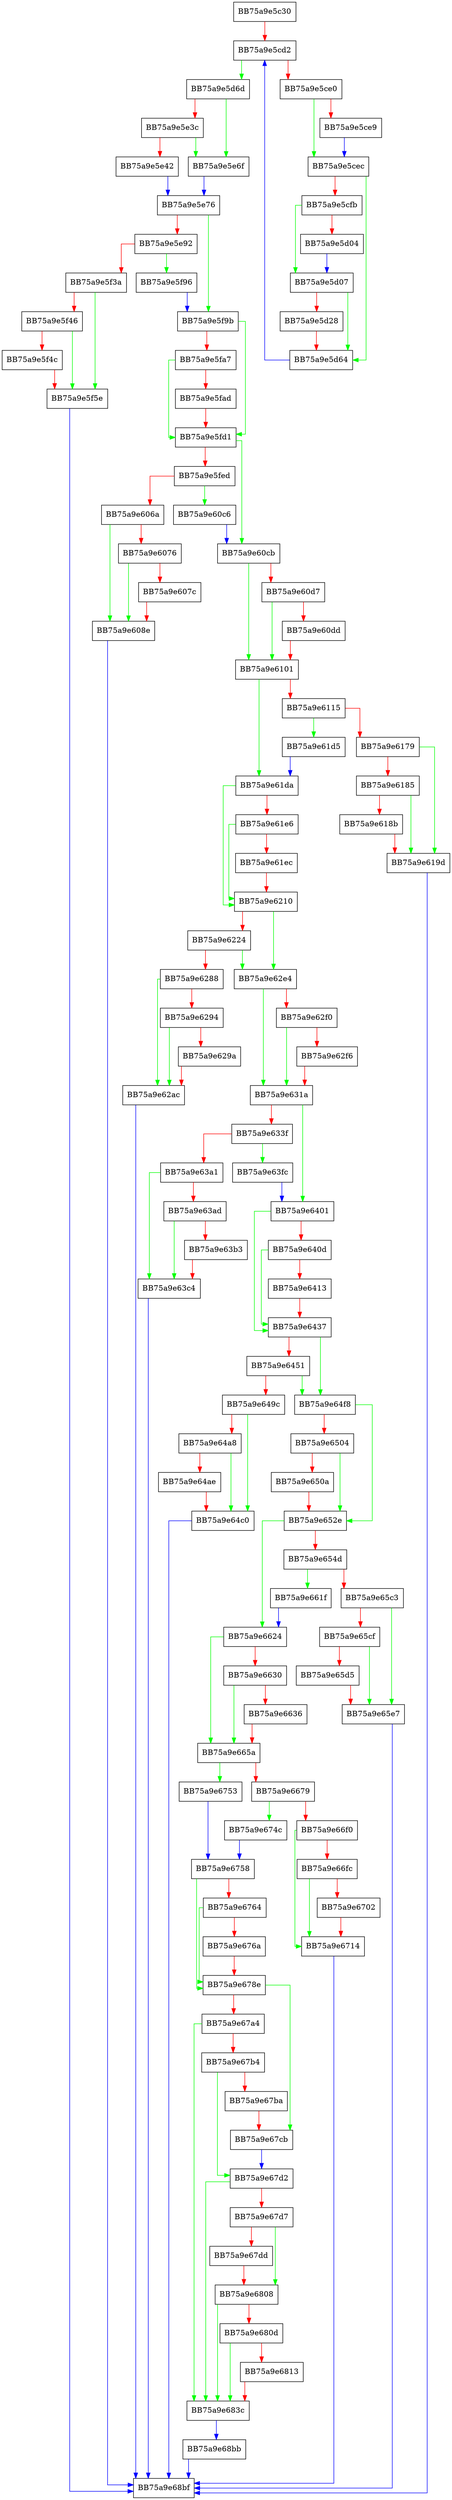 digraph ScanHelperWin3264 {
  node [shape="box"];
  graph [splines=ortho];
  BB75a9e5c30 -> BB75a9e5cd2 [color="red"];
  BB75a9e5cd2 -> BB75a9e5d6d [color="green"];
  BB75a9e5cd2 -> BB75a9e5ce0 [color="red"];
  BB75a9e5ce0 -> BB75a9e5cec [color="green"];
  BB75a9e5ce0 -> BB75a9e5ce9 [color="red"];
  BB75a9e5ce9 -> BB75a9e5cec [color="blue"];
  BB75a9e5cec -> BB75a9e5d64 [color="green"];
  BB75a9e5cec -> BB75a9e5cfb [color="red"];
  BB75a9e5cfb -> BB75a9e5d07 [color="green"];
  BB75a9e5cfb -> BB75a9e5d04 [color="red"];
  BB75a9e5d04 -> BB75a9e5d07 [color="blue"];
  BB75a9e5d07 -> BB75a9e5d64 [color="green"];
  BB75a9e5d07 -> BB75a9e5d28 [color="red"];
  BB75a9e5d28 -> BB75a9e5d64 [color="red"];
  BB75a9e5d64 -> BB75a9e5cd2 [color="blue"];
  BB75a9e5d6d -> BB75a9e5e6f [color="green"];
  BB75a9e5d6d -> BB75a9e5e3c [color="red"];
  BB75a9e5e3c -> BB75a9e5e6f [color="green"];
  BB75a9e5e3c -> BB75a9e5e42 [color="red"];
  BB75a9e5e42 -> BB75a9e5e76 [color="blue"];
  BB75a9e5e6f -> BB75a9e5e76 [color="blue"];
  BB75a9e5e76 -> BB75a9e5f9b [color="green"];
  BB75a9e5e76 -> BB75a9e5e92 [color="red"];
  BB75a9e5e92 -> BB75a9e5f96 [color="green"];
  BB75a9e5e92 -> BB75a9e5f3a [color="red"];
  BB75a9e5f3a -> BB75a9e5f5e [color="green"];
  BB75a9e5f3a -> BB75a9e5f46 [color="red"];
  BB75a9e5f46 -> BB75a9e5f5e [color="green"];
  BB75a9e5f46 -> BB75a9e5f4c [color="red"];
  BB75a9e5f4c -> BB75a9e5f5e [color="red"];
  BB75a9e5f5e -> BB75a9e68bf [color="blue"];
  BB75a9e5f96 -> BB75a9e5f9b [color="blue"];
  BB75a9e5f9b -> BB75a9e5fd1 [color="green"];
  BB75a9e5f9b -> BB75a9e5fa7 [color="red"];
  BB75a9e5fa7 -> BB75a9e5fd1 [color="green"];
  BB75a9e5fa7 -> BB75a9e5fad [color="red"];
  BB75a9e5fad -> BB75a9e5fd1 [color="red"];
  BB75a9e5fd1 -> BB75a9e60cb [color="green"];
  BB75a9e5fd1 -> BB75a9e5fed [color="red"];
  BB75a9e5fed -> BB75a9e60c6 [color="green"];
  BB75a9e5fed -> BB75a9e606a [color="red"];
  BB75a9e606a -> BB75a9e608e [color="green"];
  BB75a9e606a -> BB75a9e6076 [color="red"];
  BB75a9e6076 -> BB75a9e608e [color="green"];
  BB75a9e6076 -> BB75a9e607c [color="red"];
  BB75a9e607c -> BB75a9e608e [color="red"];
  BB75a9e608e -> BB75a9e68bf [color="blue"];
  BB75a9e60c6 -> BB75a9e60cb [color="blue"];
  BB75a9e60cb -> BB75a9e6101 [color="green"];
  BB75a9e60cb -> BB75a9e60d7 [color="red"];
  BB75a9e60d7 -> BB75a9e6101 [color="green"];
  BB75a9e60d7 -> BB75a9e60dd [color="red"];
  BB75a9e60dd -> BB75a9e6101 [color="red"];
  BB75a9e6101 -> BB75a9e61da [color="green"];
  BB75a9e6101 -> BB75a9e6115 [color="red"];
  BB75a9e6115 -> BB75a9e61d5 [color="green"];
  BB75a9e6115 -> BB75a9e6179 [color="red"];
  BB75a9e6179 -> BB75a9e619d [color="green"];
  BB75a9e6179 -> BB75a9e6185 [color="red"];
  BB75a9e6185 -> BB75a9e619d [color="green"];
  BB75a9e6185 -> BB75a9e618b [color="red"];
  BB75a9e618b -> BB75a9e619d [color="red"];
  BB75a9e619d -> BB75a9e68bf [color="blue"];
  BB75a9e61d5 -> BB75a9e61da [color="blue"];
  BB75a9e61da -> BB75a9e6210 [color="green"];
  BB75a9e61da -> BB75a9e61e6 [color="red"];
  BB75a9e61e6 -> BB75a9e6210 [color="green"];
  BB75a9e61e6 -> BB75a9e61ec [color="red"];
  BB75a9e61ec -> BB75a9e6210 [color="red"];
  BB75a9e6210 -> BB75a9e62e4 [color="green"];
  BB75a9e6210 -> BB75a9e6224 [color="red"];
  BB75a9e6224 -> BB75a9e62e4 [color="green"];
  BB75a9e6224 -> BB75a9e6288 [color="red"];
  BB75a9e6288 -> BB75a9e62ac [color="green"];
  BB75a9e6288 -> BB75a9e6294 [color="red"];
  BB75a9e6294 -> BB75a9e62ac [color="green"];
  BB75a9e6294 -> BB75a9e629a [color="red"];
  BB75a9e629a -> BB75a9e62ac [color="red"];
  BB75a9e62ac -> BB75a9e68bf [color="blue"];
  BB75a9e62e4 -> BB75a9e631a [color="green"];
  BB75a9e62e4 -> BB75a9e62f0 [color="red"];
  BB75a9e62f0 -> BB75a9e631a [color="green"];
  BB75a9e62f0 -> BB75a9e62f6 [color="red"];
  BB75a9e62f6 -> BB75a9e631a [color="red"];
  BB75a9e631a -> BB75a9e6401 [color="green"];
  BB75a9e631a -> BB75a9e633f [color="red"];
  BB75a9e633f -> BB75a9e63fc [color="green"];
  BB75a9e633f -> BB75a9e63a1 [color="red"];
  BB75a9e63a1 -> BB75a9e63c4 [color="green"];
  BB75a9e63a1 -> BB75a9e63ad [color="red"];
  BB75a9e63ad -> BB75a9e63c4 [color="green"];
  BB75a9e63ad -> BB75a9e63b3 [color="red"];
  BB75a9e63b3 -> BB75a9e63c4 [color="red"];
  BB75a9e63c4 -> BB75a9e68bf [color="blue"];
  BB75a9e63fc -> BB75a9e6401 [color="blue"];
  BB75a9e6401 -> BB75a9e6437 [color="green"];
  BB75a9e6401 -> BB75a9e640d [color="red"];
  BB75a9e640d -> BB75a9e6437 [color="green"];
  BB75a9e640d -> BB75a9e6413 [color="red"];
  BB75a9e6413 -> BB75a9e6437 [color="red"];
  BB75a9e6437 -> BB75a9e64f8 [color="green"];
  BB75a9e6437 -> BB75a9e6451 [color="red"];
  BB75a9e6451 -> BB75a9e64f8 [color="green"];
  BB75a9e6451 -> BB75a9e649c [color="red"];
  BB75a9e649c -> BB75a9e64c0 [color="green"];
  BB75a9e649c -> BB75a9e64a8 [color="red"];
  BB75a9e64a8 -> BB75a9e64c0 [color="green"];
  BB75a9e64a8 -> BB75a9e64ae [color="red"];
  BB75a9e64ae -> BB75a9e64c0 [color="red"];
  BB75a9e64c0 -> BB75a9e68bf [color="blue"];
  BB75a9e64f8 -> BB75a9e652e [color="green"];
  BB75a9e64f8 -> BB75a9e6504 [color="red"];
  BB75a9e6504 -> BB75a9e652e [color="green"];
  BB75a9e6504 -> BB75a9e650a [color="red"];
  BB75a9e650a -> BB75a9e652e [color="red"];
  BB75a9e652e -> BB75a9e6624 [color="green"];
  BB75a9e652e -> BB75a9e654d [color="red"];
  BB75a9e654d -> BB75a9e661f [color="green"];
  BB75a9e654d -> BB75a9e65c3 [color="red"];
  BB75a9e65c3 -> BB75a9e65e7 [color="green"];
  BB75a9e65c3 -> BB75a9e65cf [color="red"];
  BB75a9e65cf -> BB75a9e65e7 [color="green"];
  BB75a9e65cf -> BB75a9e65d5 [color="red"];
  BB75a9e65d5 -> BB75a9e65e7 [color="red"];
  BB75a9e65e7 -> BB75a9e68bf [color="blue"];
  BB75a9e661f -> BB75a9e6624 [color="blue"];
  BB75a9e6624 -> BB75a9e665a [color="green"];
  BB75a9e6624 -> BB75a9e6630 [color="red"];
  BB75a9e6630 -> BB75a9e665a [color="green"];
  BB75a9e6630 -> BB75a9e6636 [color="red"];
  BB75a9e6636 -> BB75a9e665a [color="red"];
  BB75a9e665a -> BB75a9e6753 [color="green"];
  BB75a9e665a -> BB75a9e6679 [color="red"];
  BB75a9e6679 -> BB75a9e674c [color="green"];
  BB75a9e6679 -> BB75a9e66f0 [color="red"];
  BB75a9e66f0 -> BB75a9e6714 [color="green"];
  BB75a9e66f0 -> BB75a9e66fc [color="red"];
  BB75a9e66fc -> BB75a9e6714 [color="green"];
  BB75a9e66fc -> BB75a9e6702 [color="red"];
  BB75a9e6702 -> BB75a9e6714 [color="red"];
  BB75a9e6714 -> BB75a9e68bf [color="blue"];
  BB75a9e674c -> BB75a9e6758 [color="blue"];
  BB75a9e6753 -> BB75a9e6758 [color="blue"];
  BB75a9e6758 -> BB75a9e678e [color="green"];
  BB75a9e6758 -> BB75a9e6764 [color="red"];
  BB75a9e6764 -> BB75a9e678e [color="green"];
  BB75a9e6764 -> BB75a9e676a [color="red"];
  BB75a9e676a -> BB75a9e678e [color="red"];
  BB75a9e678e -> BB75a9e67cb [color="green"];
  BB75a9e678e -> BB75a9e67a4 [color="red"];
  BB75a9e67a4 -> BB75a9e683c [color="green"];
  BB75a9e67a4 -> BB75a9e67b4 [color="red"];
  BB75a9e67b4 -> BB75a9e67d2 [color="green"];
  BB75a9e67b4 -> BB75a9e67ba [color="red"];
  BB75a9e67ba -> BB75a9e67cb [color="red"];
  BB75a9e67cb -> BB75a9e67d2 [color="blue"];
  BB75a9e67d2 -> BB75a9e683c [color="green"];
  BB75a9e67d2 -> BB75a9e67d7 [color="red"];
  BB75a9e67d7 -> BB75a9e6808 [color="green"];
  BB75a9e67d7 -> BB75a9e67dd [color="red"];
  BB75a9e67dd -> BB75a9e6808 [color="red"];
  BB75a9e6808 -> BB75a9e683c [color="green"];
  BB75a9e6808 -> BB75a9e680d [color="red"];
  BB75a9e680d -> BB75a9e683c [color="green"];
  BB75a9e680d -> BB75a9e6813 [color="red"];
  BB75a9e6813 -> BB75a9e683c [color="red"];
  BB75a9e683c -> BB75a9e68bb [color="blue"];
  BB75a9e68bb -> BB75a9e68bf [color="blue"];
}